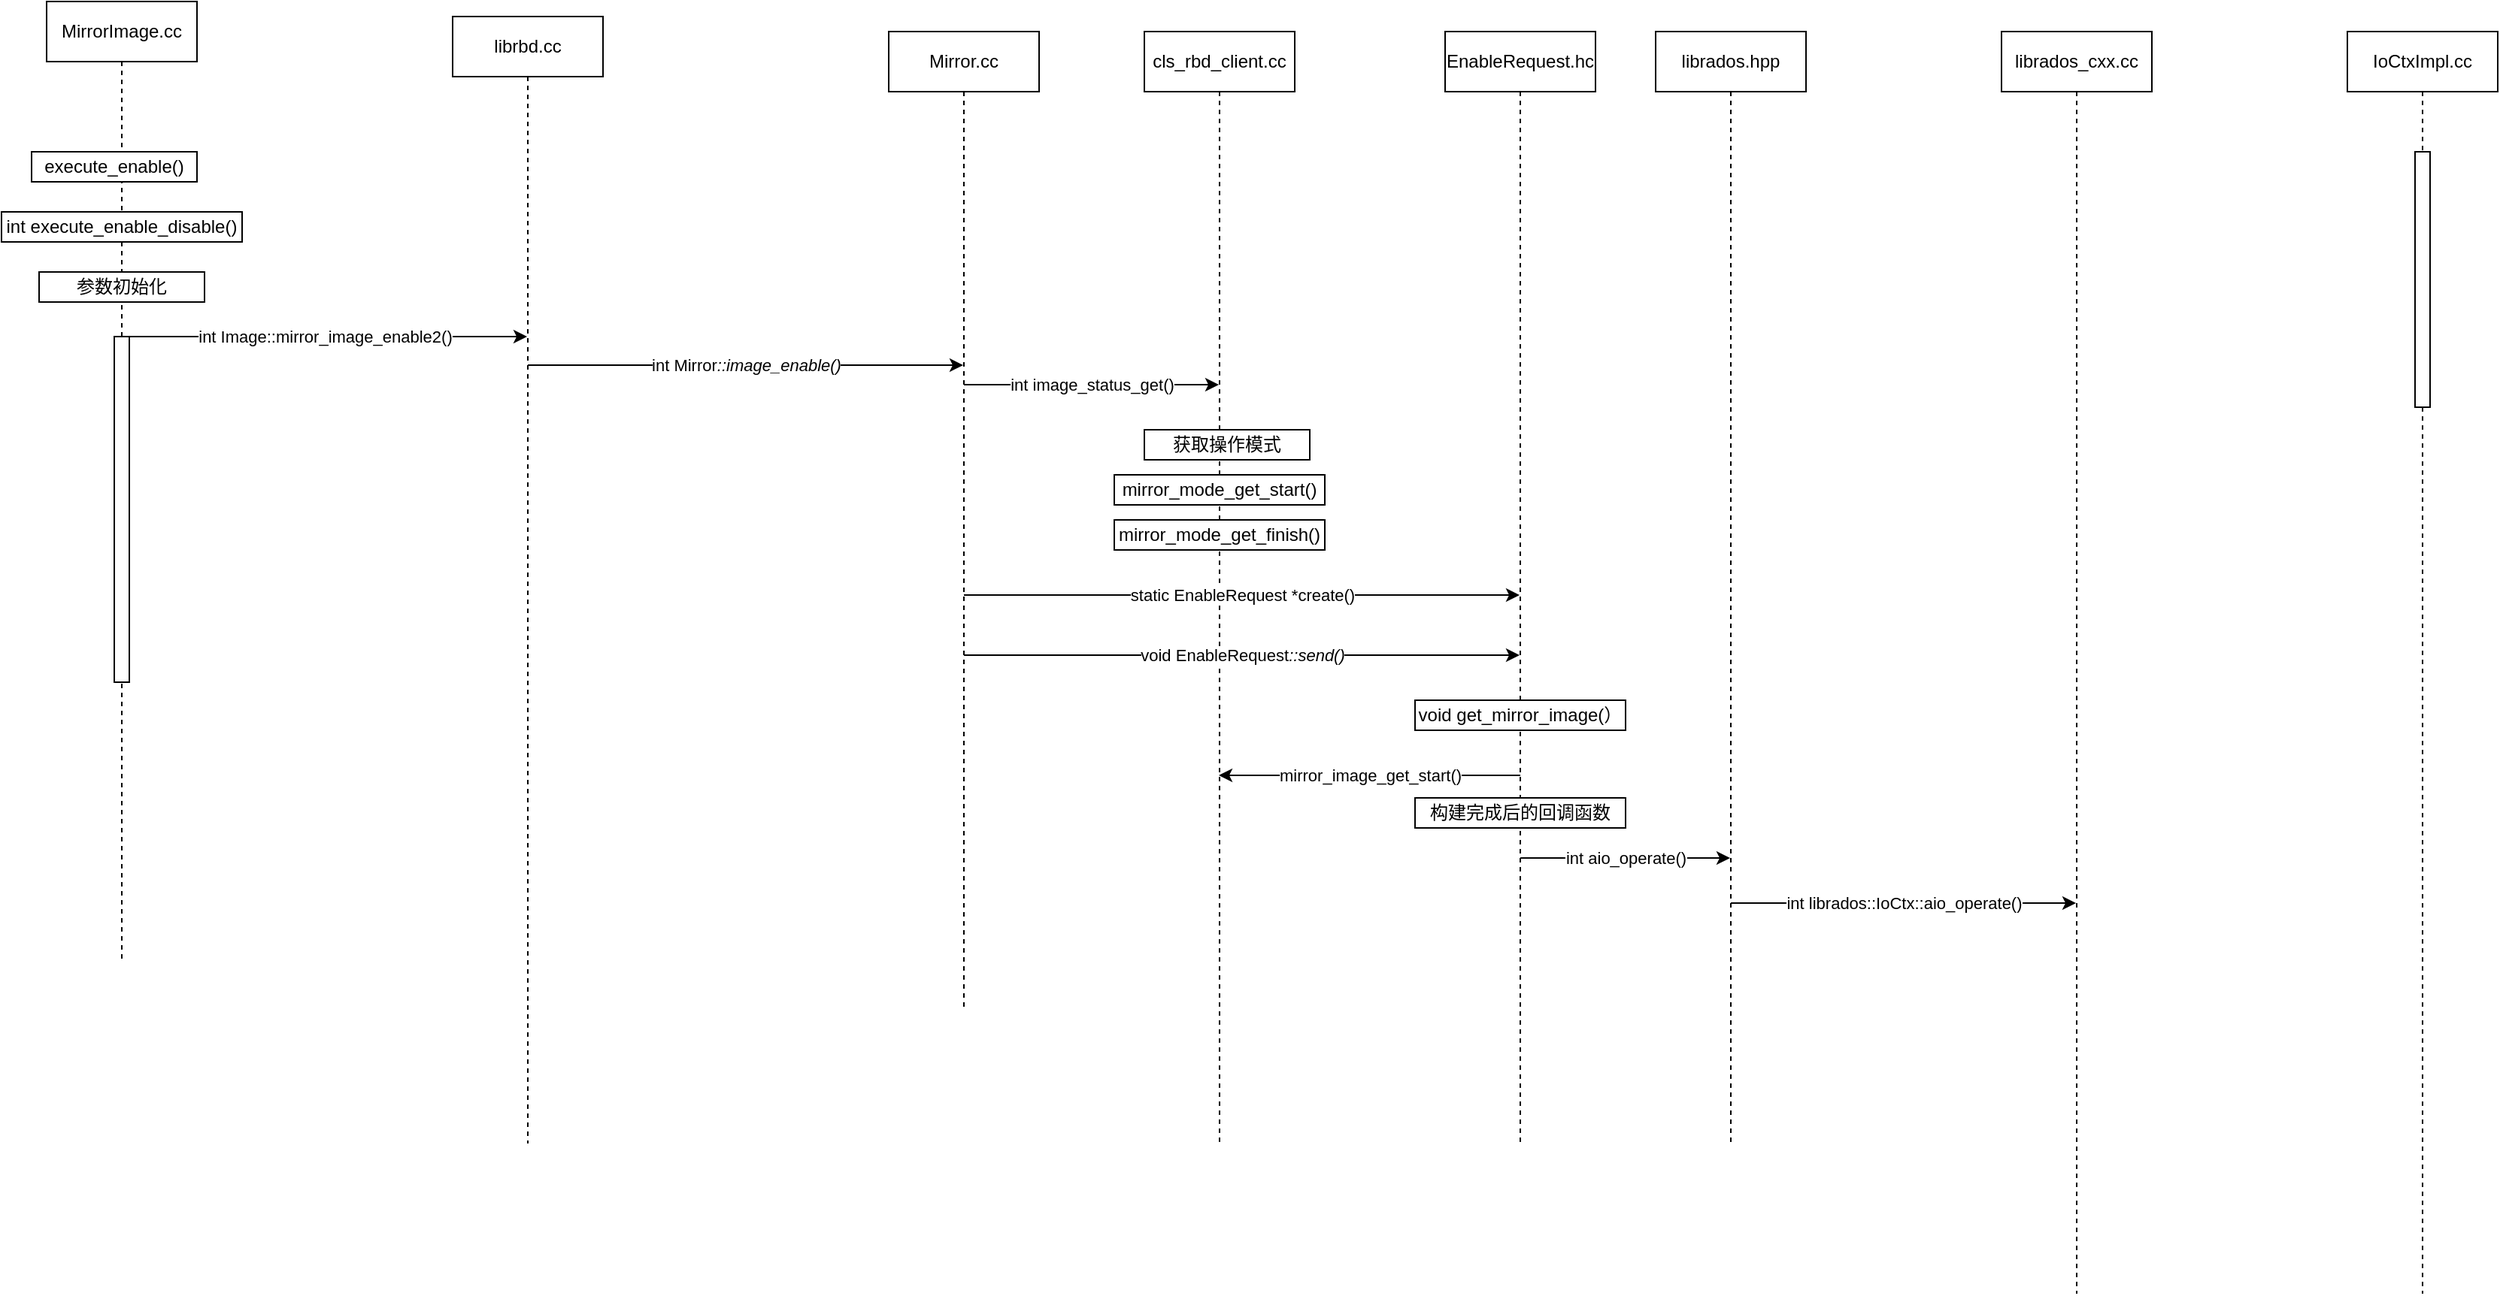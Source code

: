 <mxfile version="21.0.6" type="github">
  <diagram name="Page-1" id="2YBvvXClWsGukQMizWep">
    <mxGraphModel dx="1900" dy="493" grid="1" gridSize="10" guides="1" tooltips="1" connect="1" arrows="1" fold="1" page="1" pageScale="1" pageWidth="850" pageHeight="1100" math="0" shadow="0">
      <root>
        <mxCell id="0" />
        <mxCell id="1" parent="0" />
        <mxCell id="aM9ryv3xv72pqoxQDRHE-1" value="MirrorImage.cc" style="shape=umlLifeline;perimeter=lifelinePerimeter;whiteSpace=wrap;html=1;container=0;dropTarget=0;collapsible=0;recursiveResize=0;outlineConnect=0;portConstraint=eastwest;newEdgeStyle={&quot;edgeStyle&quot;:&quot;elbowEdgeStyle&quot;,&quot;elbow&quot;:&quot;vertical&quot;,&quot;curved&quot;:0,&quot;rounded&quot;:0};" parent="1" vertex="1">
          <mxGeometry y="20" width="100" height="640" as="geometry" />
        </mxCell>
        <mxCell id="aM9ryv3xv72pqoxQDRHE-2" value="" style="html=1;points=[];perimeter=orthogonalPerimeter;outlineConnect=0;targetShapes=umlLifeline;portConstraint=eastwest;newEdgeStyle={&quot;edgeStyle&quot;:&quot;elbowEdgeStyle&quot;,&quot;elbow&quot;:&quot;vertical&quot;,&quot;curved&quot;:0,&quot;rounded&quot;:0};" parent="aM9ryv3xv72pqoxQDRHE-1" vertex="1">
          <mxGeometry x="45" y="223" width="10" height="230" as="geometry" />
        </mxCell>
        <mxCell id="aM9ryv3xv72pqoxQDRHE-5" value="librbd.cc" style="shape=umlLifeline;perimeter=lifelinePerimeter;whiteSpace=wrap;html=1;container=0;dropTarget=0;collapsible=0;recursiveResize=0;outlineConnect=0;portConstraint=eastwest;newEdgeStyle={&quot;edgeStyle&quot;:&quot;elbowEdgeStyle&quot;,&quot;elbow&quot;:&quot;vertical&quot;,&quot;curved&quot;:0,&quot;rounded&quot;:0};" parent="1" vertex="1">
          <mxGeometry x="270" y="30" width="100" height="750" as="geometry" />
        </mxCell>
        <mxCell id="14ulLQpkhxVHs6_y-_rS-1" value="Mirror.cc" style="shape=umlLifeline;perimeter=lifelinePerimeter;whiteSpace=wrap;html=1;container=0;dropTarget=0;collapsible=0;recursiveResize=0;outlineConnect=0;portConstraint=eastwest;newEdgeStyle={&quot;edgeStyle&quot;:&quot;elbowEdgeStyle&quot;,&quot;elbow&quot;:&quot;vertical&quot;,&quot;curved&quot;:0,&quot;rounded&quot;:0};" vertex="1" parent="1">
          <mxGeometry x="560" y="40" width="100" height="650" as="geometry" />
        </mxCell>
        <mxCell id="14ulLQpkhxVHs6_y-_rS-9" value="IoCtxImpl.cc" style="shape=umlLifeline;perimeter=lifelinePerimeter;whiteSpace=wrap;html=1;container=0;dropTarget=0;collapsible=0;recursiveResize=0;outlineConnect=0;portConstraint=eastwest;newEdgeStyle={&quot;edgeStyle&quot;:&quot;elbowEdgeStyle&quot;,&quot;elbow&quot;:&quot;vertical&quot;,&quot;curved&quot;:0,&quot;rounded&quot;:0};" vertex="1" parent="1">
          <mxGeometry x="1530" y="40" width="100" height="840" as="geometry" />
        </mxCell>
        <mxCell id="14ulLQpkhxVHs6_y-_rS-10" value="" style="html=1;points=[];perimeter=orthogonalPerimeter;outlineConnect=0;targetShapes=umlLifeline;portConstraint=eastwest;newEdgeStyle={&quot;edgeStyle&quot;:&quot;elbowEdgeStyle&quot;,&quot;elbow&quot;:&quot;vertical&quot;,&quot;curved&quot;:0,&quot;rounded&quot;:0};" vertex="1" parent="14ulLQpkhxVHs6_y-_rS-9">
          <mxGeometry x="45" y="80" width="10" height="170" as="geometry" />
        </mxCell>
        <mxCell id="14ulLQpkhxVHs6_y-_rS-11" value="cls_rbd_client.cc" style="shape=umlLifeline;perimeter=lifelinePerimeter;whiteSpace=wrap;html=1;container=0;dropTarget=0;collapsible=0;recursiveResize=0;outlineConnect=0;portConstraint=eastwest;newEdgeStyle={&quot;edgeStyle&quot;:&quot;elbowEdgeStyle&quot;,&quot;elbow&quot;:&quot;vertical&quot;,&quot;curved&quot;:0,&quot;rounded&quot;:0};" vertex="1" parent="1">
          <mxGeometry x="730" y="40" width="100" height="740" as="geometry" />
        </mxCell>
        <mxCell id="14ulLQpkhxVHs6_y-_rS-13" value="EnableRequest.hc" style="shape=umlLifeline;perimeter=lifelinePerimeter;whiteSpace=wrap;html=1;container=0;dropTarget=0;collapsible=0;recursiveResize=0;outlineConnect=0;portConstraint=eastwest;newEdgeStyle={&quot;edgeStyle&quot;:&quot;elbowEdgeStyle&quot;,&quot;elbow&quot;:&quot;vertical&quot;,&quot;curved&quot;:0,&quot;rounded&quot;:0};" vertex="1" parent="1">
          <mxGeometry x="930" y="40" width="100" height="740" as="geometry" />
        </mxCell>
        <mxCell id="14ulLQpkhxVHs6_y-_rS-15" value="librados.hpp" style="shape=umlLifeline;perimeter=lifelinePerimeter;whiteSpace=wrap;html=1;container=0;dropTarget=0;collapsible=0;recursiveResize=0;outlineConnect=0;portConstraint=eastwest;newEdgeStyle={&quot;edgeStyle&quot;:&quot;elbowEdgeStyle&quot;,&quot;elbow&quot;:&quot;vertical&quot;,&quot;curved&quot;:0,&quot;rounded&quot;:0};" vertex="1" parent="1">
          <mxGeometry x="1070" y="40" width="100" height="740" as="geometry" />
        </mxCell>
        <mxCell id="14ulLQpkhxVHs6_y-_rS-17" value="librados_cxx.cc" style="shape=umlLifeline;perimeter=lifelinePerimeter;whiteSpace=wrap;html=1;container=0;dropTarget=0;collapsible=0;recursiveResize=0;outlineConnect=0;portConstraint=eastwest;newEdgeStyle={&quot;edgeStyle&quot;:&quot;elbowEdgeStyle&quot;,&quot;elbow&quot;:&quot;vertical&quot;,&quot;curved&quot;:0,&quot;rounded&quot;:0};" vertex="1" parent="1">
          <mxGeometry x="1300" y="40" width="100" height="840" as="geometry" />
        </mxCell>
        <mxCell id="14ulLQpkhxVHs6_y-_rS-19" value="execute_enable()" style="html=1;whiteSpace=wrap;" vertex="1" parent="1">
          <mxGeometry x="-10" y="120" width="110" height="20" as="geometry" />
        </mxCell>
        <mxCell id="14ulLQpkhxVHs6_y-_rS-25" value="int execute_enable_disable()" style="html=1;whiteSpace=wrap;" vertex="1" parent="1">
          <mxGeometry x="-30" y="160" width="160" height="20" as="geometry" />
        </mxCell>
        <mxCell id="14ulLQpkhxVHs6_y-_rS-27" value="参数初始化" style="html=1;whiteSpace=wrap;" vertex="1" parent="1">
          <mxGeometry x="-5" y="200" width="110" height="20" as="geometry" />
        </mxCell>
        <mxCell id="14ulLQpkhxVHs6_y-_rS-28" value="int Image::mirror_image_enable2()" style="endArrow=classic;html=1;rounded=0;" edge="1" parent="1">
          <mxGeometry width="50" height="50" relative="1" as="geometry">
            <mxPoint x="49.5" y="243" as="sourcePoint" />
            <mxPoint x="319.5" y="243" as="targetPoint" />
            <mxPoint as="offset" />
          </mxGeometry>
        </mxCell>
        <mxCell id="14ulLQpkhxVHs6_y-_rS-30" value="int Mirror&lt;I&gt;::image_enable()" style="endArrow=classic;html=1;rounded=0;" edge="1" parent="1">
          <mxGeometry width="50" height="50" relative="1" as="geometry">
            <mxPoint x="320" y="262" as="sourcePoint" />
            <mxPoint x="609.5" y="262" as="targetPoint" />
          </mxGeometry>
        </mxCell>
        <mxCell id="14ulLQpkhxVHs6_y-_rS-31" value="int image_status_get()" style="endArrow=classic;html=1;rounded=0;" edge="1" parent="1">
          <mxGeometry width="50" height="50" relative="1" as="geometry">
            <mxPoint x="610" y="275" as="sourcePoint" />
            <mxPoint x="779.5" y="275" as="targetPoint" />
          </mxGeometry>
        </mxCell>
        <mxCell id="14ulLQpkhxVHs6_y-_rS-32" value="获取操作模式" style="html=1;whiteSpace=wrap;" vertex="1" parent="1">
          <mxGeometry x="730" y="305" width="110" height="20" as="geometry" />
        </mxCell>
        <mxCell id="14ulLQpkhxVHs6_y-_rS-33" value="mirror_mode_get_start()" style="html=1;whiteSpace=wrap;" vertex="1" parent="1">
          <mxGeometry x="710" y="335" width="140" height="20" as="geometry" />
        </mxCell>
        <mxCell id="14ulLQpkhxVHs6_y-_rS-34" value="mirror_mode_get_finish()" style="html=1;whiteSpace=wrap;" vertex="1" parent="1">
          <mxGeometry x="710" y="365" width="140" height="20" as="geometry" />
        </mxCell>
        <mxCell id="14ulLQpkhxVHs6_y-_rS-36" value="static EnableRequest *create()" style="endArrow=classic;html=1;rounded=0;" edge="1" parent="1">
          <mxGeometry width="50" height="50" relative="1" as="geometry">
            <mxPoint x="610" y="415" as="sourcePoint" />
            <mxPoint x="979.5" y="415" as="targetPoint" />
          </mxGeometry>
        </mxCell>
        <mxCell id="14ulLQpkhxVHs6_y-_rS-37" value="void EnableRequest&lt;I&gt;::send()" style="endArrow=classic;html=1;rounded=0;" edge="1" parent="1">
          <mxGeometry width="50" height="50" relative="1" as="geometry">
            <mxPoint x="610" y="455" as="sourcePoint" />
            <mxPoint x="979.5" y="455" as="targetPoint" />
          </mxGeometry>
        </mxCell>
        <mxCell id="14ulLQpkhxVHs6_y-_rS-38" value="void get_mirror_image(）" style="html=1;whiteSpace=wrap;" vertex="1" parent="1">
          <mxGeometry x="910" y="485" width="140" height="20" as="geometry" />
        </mxCell>
        <mxCell id="14ulLQpkhxVHs6_y-_rS-41" value="mirror_image_get_start()" style="endArrow=classic;html=1;rounded=0;" edge="1" parent="1">
          <mxGeometry width="50" height="50" relative="1" as="geometry">
            <mxPoint x="980" y="535" as="sourcePoint" />
            <mxPoint x="779.5" y="535" as="targetPoint" />
          </mxGeometry>
        </mxCell>
        <mxCell id="14ulLQpkhxVHs6_y-_rS-42" value="构建完成后的回调函数" style="html=1;whiteSpace=wrap;" vertex="1" parent="1">
          <mxGeometry x="910" y="550" width="140" height="20" as="geometry" />
        </mxCell>
        <mxCell id="14ulLQpkhxVHs6_y-_rS-43" value="int aio_operate()" style="endArrow=classic;html=1;rounded=0;" edge="1" parent="1" target="14ulLQpkhxVHs6_y-_rS-15">
          <mxGeometry width="50" height="50" relative="1" as="geometry">
            <mxPoint x="980" y="590" as="sourcePoint" />
            <mxPoint x="1030" y="540" as="targetPoint" />
          </mxGeometry>
        </mxCell>
        <mxCell id="14ulLQpkhxVHs6_y-_rS-44" value="int librados::IoCtx::aio_operate()" style="endArrow=classic;html=1;rounded=0;" edge="1" parent="1" target="14ulLQpkhxVHs6_y-_rS-17">
          <mxGeometry width="50" height="50" relative="1" as="geometry">
            <mxPoint x="1120" y="620" as="sourcePoint" />
            <mxPoint x="1170" y="570" as="targetPoint" />
          </mxGeometry>
        </mxCell>
      </root>
    </mxGraphModel>
  </diagram>
</mxfile>
